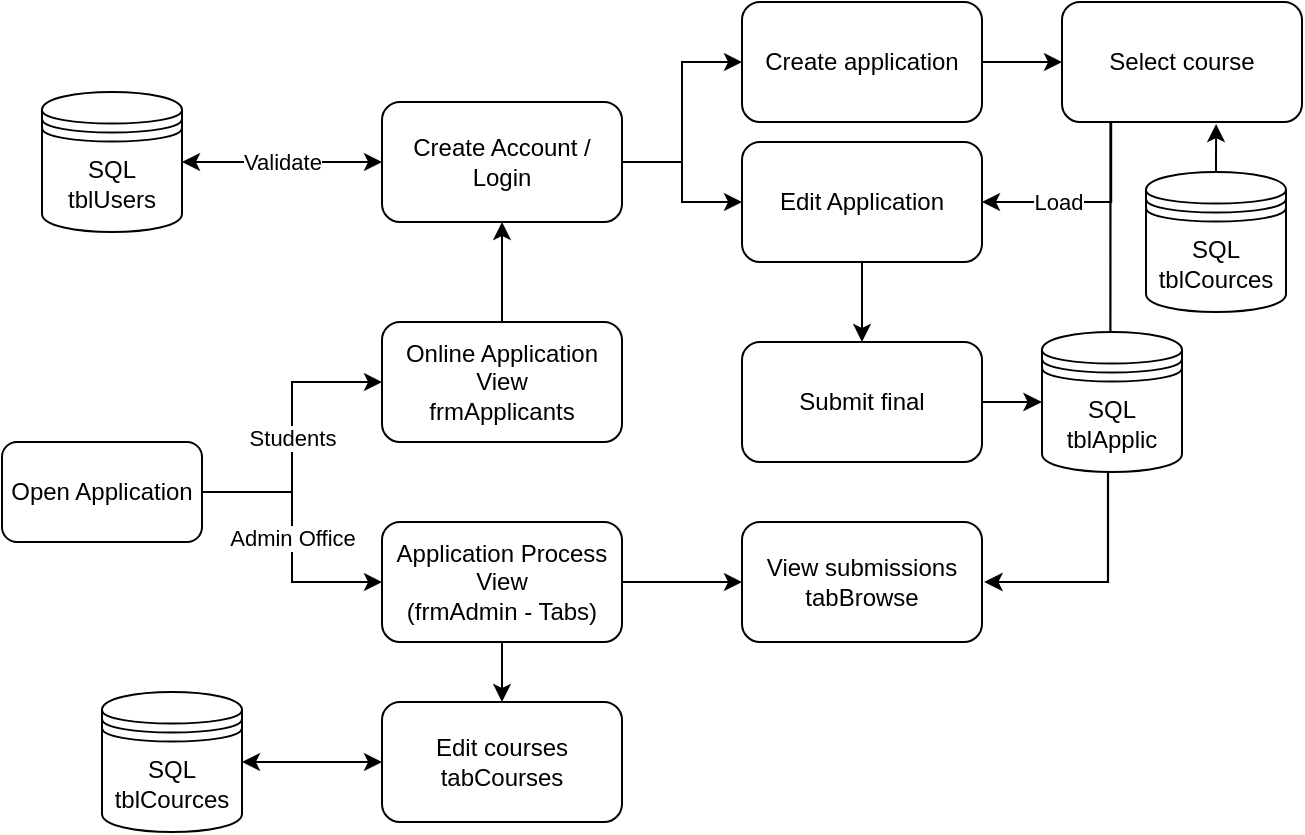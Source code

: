 <mxfile version="17.4.6" type="github">
  <diagram id="xM8MZtgMwwrvv9BbhmBw" name="Page-1">
    <mxGraphModel dx="1102" dy="628" grid="1" gridSize="1" guides="1" tooltips="1" connect="1" arrows="1" fold="1" page="1" pageScale="1" pageWidth="850" pageHeight="1100" math="0" shadow="0">
      <root>
        <mxCell id="0" />
        <mxCell id="1" parent="0" />
        <mxCell id="xh_zuBV4lSIRxmxk5H8I-3" value="Students" style="edgeStyle=orthogonalEdgeStyle;rounded=0;orthogonalLoop=1;jettySize=auto;html=1;" parent="1" source="xh_zuBV4lSIRxmxk5H8I-1" target="xh_zuBV4lSIRxmxk5H8I-2" edge="1">
          <mxGeometry relative="1" as="geometry" />
        </mxCell>
        <mxCell id="xh_zuBV4lSIRxmxk5H8I-5" value="Admin Office" style="edgeStyle=orthogonalEdgeStyle;rounded=0;orthogonalLoop=1;jettySize=auto;html=1;exitX=1;exitY=0.5;exitDx=0;exitDy=0;entryX=0;entryY=0.5;entryDx=0;entryDy=0;" parent="1" source="xh_zuBV4lSIRxmxk5H8I-1" target="xh_zuBV4lSIRxmxk5H8I-4" edge="1">
          <mxGeometry relative="1" as="geometry" />
        </mxCell>
        <mxCell id="xh_zuBV4lSIRxmxk5H8I-1" value="Open Application" style="rounded=1;whiteSpace=wrap;html=1;" parent="1" vertex="1">
          <mxGeometry x="60" y="340" width="100" height="50" as="geometry" />
        </mxCell>
        <mxCell id="xh_zuBV4lSIRxmxk5H8I-8" value="" style="edgeStyle=orthogonalEdgeStyle;rounded=0;orthogonalLoop=1;jettySize=auto;html=1;" parent="1" source="xh_zuBV4lSIRxmxk5H8I-2" target="xh_zuBV4lSIRxmxk5H8I-7" edge="1">
          <mxGeometry relative="1" as="geometry" />
        </mxCell>
        <mxCell id="xh_zuBV4lSIRxmxk5H8I-2" value="Online Application View&lt;br&gt;frmApplicants" style="whiteSpace=wrap;html=1;rounded=1;" parent="1" vertex="1">
          <mxGeometry x="250" y="280" width="120" height="60" as="geometry" />
        </mxCell>
        <mxCell id="xh_zuBV4lSIRxmxk5H8I-20" value="" style="edgeStyle=orthogonalEdgeStyle;rounded=0;orthogonalLoop=1;jettySize=auto;html=1;" parent="1" source="xh_zuBV4lSIRxmxk5H8I-4" target="xh_zuBV4lSIRxmxk5H8I-19" edge="1">
          <mxGeometry relative="1" as="geometry" />
        </mxCell>
        <mxCell id="xh_zuBV4lSIRxmxk5H8I-22" value="" style="edgeStyle=orthogonalEdgeStyle;rounded=0;orthogonalLoop=1;jettySize=auto;html=1;" parent="1" source="xh_zuBV4lSIRxmxk5H8I-4" target="xh_zuBV4lSIRxmxk5H8I-21" edge="1">
          <mxGeometry relative="1" as="geometry" />
        </mxCell>
        <mxCell id="xh_zuBV4lSIRxmxk5H8I-4" value="Application Process&lt;br&gt;View&lt;br&gt;(frmAdmin - Tabs)" style="whiteSpace=wrap;html=1;rounded=1;" parent="1" vertex="1">
          <mxGeometry x="250" y="380" width="120" height="60" as="geometry" />
        </mxCell>
        <mxCell id="xh_zuBV4lSIRxmxk5H8I-11" value="" style="edgeStyle=orthogonalEdgeStyle;rounded=0;orthogonalLoop=1;jettySize=auto;html=1;" parent="1" source="xh_zuBV4lSIRxmxk5H8I-7" target="xh_zuBV4lSIRxmxk5H8I-10" edge="1">
          <mxGeometry relative="1" as="geometry" />
        </mxCell>
        <mxCell id="xh_zuBV4lSIRxmxk5H8I-13" value="" style="edgeStyle=orthogonalEdgeStyle;rounded=0;orthogonalLoop=1;jettySize=auto;html=1;" parent="1" source="xh_zuBV4lSIRxmxk5H8I-7" target="xh_zuBV4lSIRxmxk5H8I-12" edge="1">
          <mxGeometry relative="1" as="geometry" />
        </mxCell>
        <mxCell id="xh_zuBV4lSIRxmxk5H8I-15" value="Validate" style="edgeStyle=orthogonalEdgeStyle;rounded=0;orthogonalLoop=1;jettySize=auto;html=1;entryX=1;entryY=0.5;entryDx=0;entryDy=0;startArrow=classic;startFill=1;" parent="1" source="xh_zuBV4lSIRxmxk5H8I-7" target="xh_zuBV4lSIRxmxk5H8I-14" edge="1">
          <mxGeometry relative="1" as="geometry" />
        </mxCell>
        <mxCell id="xh_zuBV4lSIRxmxk5H8I-7" value="Create Account /&lt;br&gt;Login" style="whiteSpace=wrap;html=1;rounded=1;" parent="1" vertex="1">
          <mxGeometry x="250" y="170" width="120" height="60" as="geometry" />
        </mxCell>
        <mxCell id="xh_zuBV4lSIRxmxk5H8I-25" value="" style="edgeStyle=orthogonalEdgeStyle;rounded=0;orthogonalLoop=1;jettySize=auto;html=1;" parent="1" source="xh_zuBV4lSIRxmxk5H8I-10" target="xh_zuBV4lSIRxmxk5H8I-24" edge="1">
          <mxGeometry relative="1" as="geometry" />
        </mxCell>
        <mxCell id="CMS65xeeMLMY94xMYHbu-3" style="edgeStyle=orthogonalEdgeStyle;rounded=0;orthogonalLoop=1;jettySize=auto;html=1;entryX=0.5;entryY=0;entryDx=0;entryDy=0;startArrow=classic;startFill=1;endArrow=none;endFill=0;exitX=0.642;exitY=1.017;exitDx=0;exitDy=0;exitPerimeter=0;" parent="1" source="xh_zuBV4lSIRxmxk5H8I-24" target="CMS65xeeMLMY94xMYHbu-2" edge="1">
          <mxGeometry relative="1" as="geometry">
            <mxPoint x="350" y="80" as="targetPoint" />
            <Array as="points" />
          </mxGeometry>
        </mxCell>
        <mxCell id="xh_zuBV4lSIRxmxk5H8I-10" value="Create application" style="whiteSpace=wrap;html=1;rounded=1;" parent="1" vertex="1">
          <mxGeometry x="430" y="120" width="120" height="60" as="geometry" />
        </mxCell>
        <mxCell id="xh_zuBV4lSIRxmxk5H8I-18" value="" style="edgeStyle=orthogonalEdgeStyle;rounded=0;orthogonalLoop=1;jettySize=auto;html=1;" parent="1" source="xh_zuBV4lSIRxmxk5H8I-12" target="xh_zuBV4lSIRxmxk5H8I-17" edge="1">
          <mxGeometry relative="1" as="geometry" />
        </mxCell>
        <mxCell id="xh_zuBV4lSIRxmxk5H8I-12" value="Edit Application" style="whiteSpace=wrap;html=1;rounded=1;" parent="1" vertex="1">
          <mxGeometry x="430" y="190" width="120" height="60" as="geometry" />
        </mxCell>
        <mxCell id="xh_zuBV4lSIRxmxk5H8I-14" value="SQL&lt;br&gt;tblUsers" style="shape=datastore;whiteSpace=wrap;html=1;" parent="1" vertex="1">
          <mxGeometry x="80" y="165" width="70" height="70" as="geometry" />
        </mxCell>
        <mxCell id="CMS65xeeMLMY94xMYHbu-11" style="edgeStyle=orthogonalEdgeStyle;rounded=0;orthogonalLoop=1;jettySize=auto;html=1;entryX=0;entryY=0.5;entryDx=0;entryDy=0;startArrow=none;startFill=0;endArrow=classic;endFill=1;strokeWidth=1.1;" parent="1" source="xh_zuBV4lSIRxmxk5H8I-17" target="xh_zuBV4lSIRxmxk5H8I-28" edge="1">
          <mxGeometry relative="1" as="geometry" />
        </mxCell>
        <mxCell id="xh_zuBV4lSIRxmxk5H8I-17" value="Submit final" style="whiteSpace=wrap;html=1;rounded=1;" parent="1" vertex="1">
          <mxGeometry x="430" y="290" width="120" height="60" as="geometry" />
        </mxCell>
        <mxCell id="CMS65xeeMLMY94xMYHbu-5" style="edgeStyle=orthogonalEdgeStyle;rounded=0;orthogonalLoop=1;jettySize=auto;html=1;entryX=1;entryY=0.5;entryDx=0;entryDy=0;startArrow=classic;startFill=1;endArrow=classic;endFill=1;" parent="1" source="xh_zuBV4lSIRxmxk5H8I-19" target="CMS65xeeMLMY94xMYHbu-4" edge="1">
          <mxGeometry relative="1" as="geometry" />
        </mxCell>
        <mxCell id="xh_zuBV4lSIRxmxk5H8I-19" value="Edit courses&lt;br&gt;tabCourses" style="whiteSpace=wrap;html=1;rounded=1;" parent="1" vertex="1">
          <mxGeometry x="250" y="470" width="120" height="60" as="geometry" />
        </mxCell>
        <mxCell id="xh_zuBV4lSIRxmxk5H8I-21" value="View submissions&lt;br&gt;tabBrowse" style="whiteSpace=wrap;html=1;rounded=1;" parent="1" vertex="1">
          <mxGeometry x="430" y="380" width="120" height="60" as="geometry" />
        </mxCell>
        <mxCell id="xh_zuBV4lSIRxmxk5H8I-26" value="Load" style="edgeStyle=orthogonalEdgeStyle;rounded=0;orthogonalLoop=1;jettySize=auto;html=1;entryX=1;entryY=0.5;entryDx=0;entryDy=0;exitX=0.205;exitY=0.994;exitDx=0;exitDy=0;exitPerimeter=0;strokeWidth=1;" parent="1" source="xh_zuBV4lSIRxmxk5H8I-24" target="xh_zuBV4lSIRxmxk5H8I-12" edge="1">
          <mxGeometry x="0.273" relative="1" as="geometry">
            <Array as="points">
              <mxPoint x="615" y="220" />
            </Array>
            <mxPoint x="610" y="180" as="sourcePoint" />
            <mxPoint as="offset" />
          </mxGeometry>
        </mxCell>
        <mxCell id="xh_zuBV4lSIRxmxk5H8I-24" value="Select course" style="whiteSpace=wrap;html=1;rounded=1;" parent="1" vertex="1">
          <mxGeometry x="590" y="120" width="120" height="60" as="geometry" />
        </mxCell>
        <mxCell id="CMS65xeeMLMY94xMYHbu-9" style="edgeStyle=orthogonalEdgeStyle;rounded=0;orthogonalLoop=1;jettySize=auto;html=1;entryX=0.202;entryY=1;entryDx=0;entryDy=0;startArrow=none;startFill=0;endArrow=none;endFill=0;entryPerimeter=0;strokeWidth=1.1;exitX=0.568;exitY=0.017;exitDx=0;exitDy=0;exitPerimeter=0;" parent="1" source="xh_zuBV4lSIRxmxk5H8I-28" target="xh_zuBV4lSIRxmxk5H8I-24" edge="1">
          <mxGeometry relative="1" as="geometry">
            <mxPoint x="630" y="280" as="sourcePoint" />
            <Array as="points">
              <mxPoint x="614" y="286" />
            </Array>
          </mxGeometry>
        </mxCell>
        <mxCell id="CMS65xeeMLMY94xMYHbu-12" style="edgeStyle=orthogonalEdgeStyle;rounded=0;orthogonalLoop=1;jettySize=auto;html=1;startArrow=none;startFill=0;endArrow=classic;endFill=1;strokeWidth=1.1;" parent="1" source="xh_zuBV4lSIRxmxk5H8I-28" edge="1">
          <mxGeometry relative="1" as="geometry">
            <mxPoint x="551" y="410" as="targetPoint" />
            <Array as="points">
              <mxPoint x="613" y="410" />
            </Array>
          </mxGeometry>
        </mxCell>
        <mxCell id="xh_zuBV4lSIRxmxk5H8I-28" value="SQL&lt;br&gt;tblApplic" style="shape=datastore;whiteSpace=wrap;html=1;" parent="1" vertex="1">
          <mxGeometry x="580" y="285" width="70" height="70" as="geometry" />
        </mxCell>
        <mxCell id="CMS65xeeMLMY94xMYHbu-2" value="SQL&lt;br&gt;tblCources" style="shape=datastore;whiteSpace=wrap;html=1;" parent="1" vertex="1">
          <mxGeometry x="632" y="205" width="70" height="70" as="geometry" />
        </mxCell>
        <mxCell id="CMS65xeeMLMY94xMYHbu-4" value="SQL&lt;br&gt;tblCources" style="shape=datastore;whiteSpace=wrap;html=1;" parent="1" vertex="1">
          <mxGeometry x="110" y="465" width="70" height="70" as="geometry" />
        </mxCell>
      </root>
    </mxGraphModel>
  </diagram>
</mxfile>
